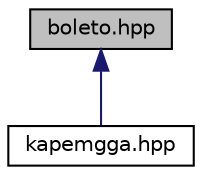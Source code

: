 digraph "boleto.hpp"
{
 // LATEX_PDF_SIZE
  edge [fontname="Helvetica",fontsize="10",labelfontname="Helvetica",labelfontsize="10"];
  node [fontname="Helvetica",fontsize="10",shape=record];
  Node1 [label="boleto.hpp",height=0.2,width=0.4,color="black", fillcolor="grey75", style="filled", fontcolor="black",tooltip="Subclasse Boleto."];
  Node1 -> Node2 [dir="back",color="midnightblue",fontsize="10",style="solid",fontname="Helvetica"];
  Node2 [label="kapemgga.hpp",height=0.2,width=0.4,color="black", fillcolor="white", style="filled",URL="$kapemgga_8hpp.html",tooltip="Superclasse principal onde se juntam todos os módulos."];
}
